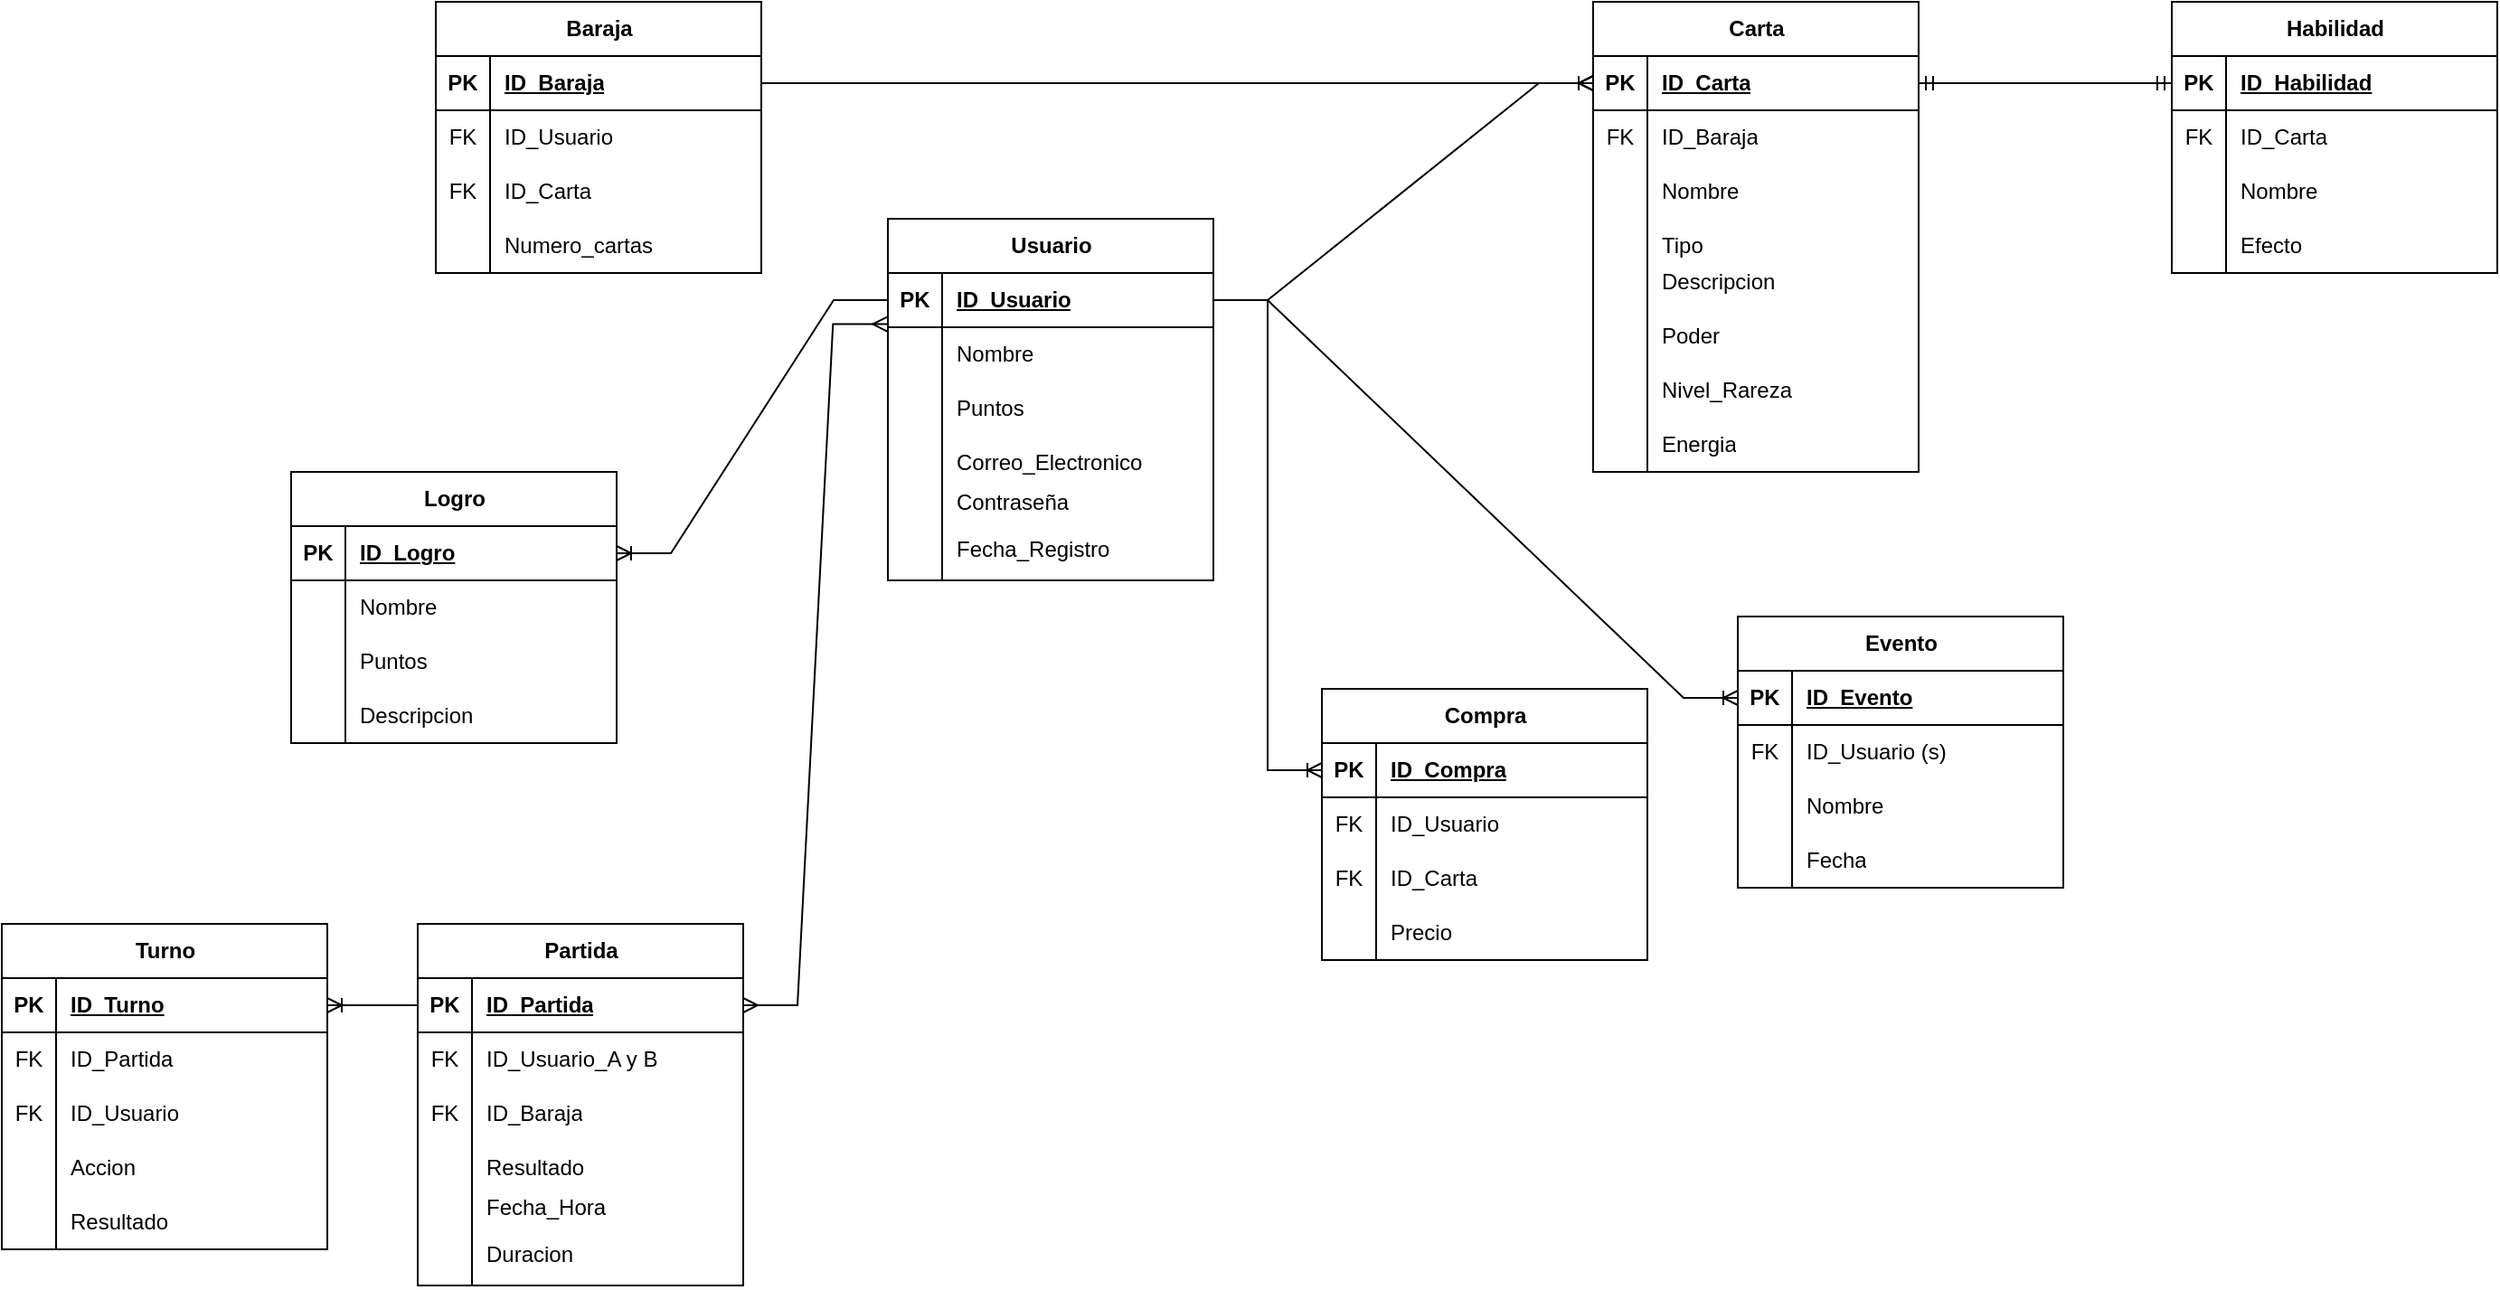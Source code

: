 <mxfile version="24.4.8" type="device">
  <diagram name="Page-1" id="LJWJQYlN0aCBkuaqFSN-">
    <mxGraphModel dx="4031" dy="1564" grid="1" gridSize="10" guides="1" tooltips="1" connect="1" arrows="1" fold="1" page="1" pageScale="1" pageWidth="827" pageHeight="1169" math="0" shadow="0">
      <root>
        <mxCell id="0" />
        <mxCell id="1" parent="0" />
        <mxCell id="_OtWwdxgmlYXVLLhhgHI-1" value="Baraja" style="shape=table;startSize=30;container=1;collapsible=1;childLayout=tableLayout;fixedRows=1;rowLines=0;fontStyle=1;align=center;resizeLast=1;html=1;" parent="1" vertex="1">
          <mxGeometry x="-200" y="280" width="180" height="150" as="geometry" />
        </mxCell>
        <mxCell id="_OtWwdxgmlYXVLLhhgHI-2" value="" style="shape=tableRow;horizontal=0;startSize=0;swimlaneHead=0;swimlaneBody=0;fillColor=none;collapsible=0;dropTarget=0;points=[[0,0.5],[1,0.5]];portConstraint=eastwest;top=0;left=0;right=0;bottom=1;" parent="_OtWwdxgmlYXVLLhhgHI-1" vertex="1">
          <mxGeometry y="30" width="180" height="30" as="geometry" />
        </mxCell>
        <mxCell id="_OtWwdxgmlYXVLLhhgHI-3" value="PK" style="shape=partialRectangle;connectable=0;fillColor=none;top=0;left=0;bottom=0;right=0;fontStyle=1;overflow=hidden;whiteSpace=wrap;html=1;" parent="_OtWwdxgmlYXVLLhhgHI-2" vertex="1">
          <mxGeometry width="30" height="30" as="geometry">
            <mxRectangle width="30" height="30" as="alternateBounds" />
          </mxGeometry>
        </mxCell>
        <mxCell id="_OtWwdxgmlYXVLLhhgHI-4" value="ID_Baraja" style="shape=partialRectangle;connectable=0;fillColor=none;top=0;left=0;bottom=0;right=0;align=left;spacingLeft=6;fontStyle=5;overflow=hidden;whiteSpace=wrap;html=1;" parent="_OtWwdxgmlYXVLLhhgHI-2" vertex="1">
          <mxGeometry x="30" width="150" height="30" as="geometry">
            <mxRectangle width="150" height="30" as="alternateBounds" />
          </mxGeometry>
        </mxCell>
        <mxCell id="_OtWwdxgmlYXVLLhhgHI-5" value="" style="shape=tableRow;horizontal=0;startSize=0;swimlaneHead=0;swimlaneBody=0;fillColor=none;collapsible=0;dropTarget=0;points=[[0,0.5],[1,0.5]];portConstraint=eastwest;top=0;left=0;right=0;bottom=0;" parent="_OtWwdxgmlYXVLLhhgHI-1" vertex="1">
          <mxGeometry y="60" width="180" height="30" as="geometry" />
        </mxCell>
        <mxCell id="_OtWwdxgmlYXVLLhhgHI-6" value="FK" style="shape=partialRectangle;connectable=0;fillColor=none;top=0;left=0;bottom=0;right=0;editable=1;overflow=hidden;whiteSpace=wrap;html=1;" parent="_OtWwdxgmlYXVLLhhgHI-5" vertex="1">
          <mxGeometry width="30" height="30" as="geometry">
            <mxRectangle width="30" height="30" as="alternateBounds" />
          </mxGeometry>
        </mxCell>
        <mxCell id="_OtWwdxgmlYXVLLhhgHI-7" value="ID_Usuario" style="shape=partialRectangle;connectable=0;fillColor=none;top=0;left=0;bottom=0;right=0;align=left;spacingLeft=6;overflow=hidden;whiteSpace=wrap;html=1;" parent="_OtWwdxgmlYXVLLhhgHI-5" vertex="1">
          <mxGeometry x="30" width="150" height="30" as="geometry">
            <mxRectangle width="150" height="30" as="alternateBounds" />
          </mxGeometry>
        </mxCell>
        <mxCell id="_OtWwdxgmlYXVLLhhgHI-8" value="" style="shape=tableRow;horizontal=0;startSize=0;swimlaneHead=0;swimlaneBody=0;fillColor=none;collapsible=0;dropTarget=0;points=[[0,0.5],[1,0.5]];portConstraint=eastwest;top=0;left=0;right=0;bottom=0;" parent="_OtWwdxgmlYXVLLhhgHI-1" vertex="1">
          <mxGeometry y="90" width="180" height="30" as="geometry" />
        </mxCell>
        <mxCell id="_OtWwdxgmlYXVLLhhgHI-9" value="FK" style="shape=partialRectangle;connectable=0;fillColor=none;top=0;left=0;bottom=0;right=0;editable=1;overflow=hidden;whiteSpace=wrap;html=1;" parent="_OtWwdxgmlYXVLLhhgHI-8" vertex="1">
          <mxGeometry width="30" height="30" as="geometry">
            <mxRectangle width="30" height="30" as="alternateBounds" />
          </mxGeometry>
        </mxCell>
        <mxCell id="_OtWwdxgmlYXVLLhhgHI-10" value="ID_Carta" style="shape=partialRectangle;connectable=0;fillColor=none;top=0;left=0;bottom=0;right=0;align=left;spacingLeft=6;overflow=hidden;whiteSpace=wrap;html=1;" parent="_OtWwdxgmlYXVLLhhgHI-8" vertex="1">
          <mxGeometry x="30" width="150" height="30" as="geometry">
            <mxRectangle width="150" height="30" as="alternateBounds" />
          </mxGeometry>
        </mxCell>
        <mxCell id="_OtWwdxgmlYXVLLhhgHI-11" value="" style="shape=tableRow;horizontal=0;startSize=0;swimlaneHead=0;swimlaneBody=0;fillColor=none;collapsible=0;dropTarget=0;points=[[0,0.5],[1,0.5]];portConstraint=eastwest;top=0;left=0;right=0;bottom=0;" parent="_OtWwdxgmlYXVLLhhgHI-1" vertex="1">
          <mxGeometry y="120" width="180" height="30" as="geometry" />
        </mxCell>
        <mxCell id="_OtWwdxgmlYXVLLhhgHI-12" value="" style="shape=partialRectangle;connectable=0;fillColor=none;top=0;left=0;bottom=0;right=0;editable=1;overflow=hidden;whiteSpace=wrap;html=1;" parent="_OtWwdxgmlYXVLLhhgHI-11" vertex="1">
          <mxGeometry width="30" height="30" as="geometry">
            <mxRectangle width="30" height="30" as="alternateBounds" />
          </mxGeometry>
        </mxCell>
        <mxCell id="_OtWwdxgmlYXVLLhhgHI-13" value="Numero_cartas" style="shape=partialRectangle;connectable=0;fillColor=none;top=0;left=0;bottom=0;right=0;align=left;spacingLeft=6;overflow=hidden;whiteSpace=wrap;html=1;" parent="_OtWwdxgmlYXVLLhhgHI-11" vertex="1">
          <mxGeometry x="30" width="150" height="30" as="geometry">
            <mxRectangle width="150" height="30" as="alternateBounds" />
          </mxGeometry>
        </mxCell>
        <mxCell id="_OtWwdxgmlYXVLLhhgHI-31" value="" style="group" parent="1" vertex="1" connectable="0">
          <mxGeometry x="-250" y="790" width="220" height="200" as="geometry" />
        </mxCell>
        <mxCell id="_OtWwdxgmlYXVLLhhgHI-30" value="" style="group" parent="_OtWwdxgmlYXVLLhhgHI-31" vertex="1" connectable="0">
          <mxGeometry width="220" height="200" as="geometry" />
        </mxCell>
        <mxCell id="_OtWwdxgmlYXVLLhhgHI-14" value="Partida" style="shape=table;startSize=30;container=1;collapsible=1;childLayout=tableLayout;fixedRows=1;rowLines=0;fontStyle=1;align=center;resizeLast=1;html=1;" parent="_OtWwdxgmlYXVLLhhgHI-30" vertex="1">
          <mxGeometry x="40" width="180" height="200" as="geometry" />
        </mxCell>
        <mxCell id="_OtWwdxgmlYXVLLhhgHI-15" value="" style="shape=tableRow;horizontal=0;startSize=0;swimlaneHead=0;swimlaneBody=0;fillColor=none;collapsible=0;dropTarget=0;points=[[0,0.5],[1,0.5]];portConstraint=eastwest;top=0;left=0;right=0;bottom=1;" parent="_OtWwdxgmlYXVLLhhgHI-14" vertex="1">
          <mxGeometry y="30" width="180" height="30" as="geometry" />
        </mxCell>
        <mxCell id="_OtWwdxgmlYXVLLhhgHI-16" value="PK" style="shape=partialRectangle;connectable=0;fillColor=none;top=0;left=0;bottom=0;right=0;fontStyle=1;overflow=hidden;whiteSpace=wrap;html=1;" parent="_OtWwdxgmlYXVLLhhgHI-15" vertex="1">
          <mxGeometry width="30" height="30" as="geometry">
            <mxRectangle width="30" height="30" as="alternateBounds" />
          </mxGeometry>
        </mxCell>
        <mxCell id="_OtWwdxgmlYXVLLhhgHI-17" value="ID_Partida" style="shape=partialRectangle;connectable=0;fillColor=none;top=0;left=0;bottom=0;right=0;align=left;spacingLeft=6;fontStyle=5;overflow=hidden;whiteSpace=wrap;html=1;" parent="_OtWwdxgmlYXVLLhhgHI-15" vertex="1">
          <mxGeometry x="30" width="150" height="30" as="geometry">
            <mxRectangle width="150" height="30" as="alternateBounds" />
          </mxGeometry>
        </mxCell>
        <mxCell id="_OtWwdxgmlYXVLLhhgHI-18" value="" style="shape=tableRow;horizontal=0;startSize=0;swimlaneHead=0;swimlaneBody=0;fillColor=none;collapsible=0;dropTarget=0;points=[[0,0.5],[1,0.5]];portConstraint=eastwest;top=0;left=0;right=0;bottom=0;" parent="_OtWwdxgmlYXVLLhhgHI-14" vertex="1">
          <mxGeometry y="60" width="180" height="30" as="geometry" />
        </mxCell>
        <mxCell id="_OtWwdxgmlYXVLLhhgHI-19" value="FK" style="shape=partialRectangle;connectable=0;fillColor=none;top=0;left=0;bottom=0;right=0;editable=1;overflow=hidden;whiteSpace=wrap;html=1;" parent="_OtWwdxgmlYXVLLhhgHI-18" vertex="1">
          <mxGeometry width="30" height="30" as="geometry">
            <mxRectangle width="30" height="30" as="alternateBounds" />
          </mxGeometry>
        </mxCell>
        <mxCell id="_OtWwdxgmlYXVLLhhgHI-20" value="ID_Usuario_A y B" style="shape=partialRectangle;connectable=0;fillColor=none;top=0;left=0;bottom=0;right=0;align=left;spacingLeft=6;overflow=hidden;whiteSpace=wrap;html=1;" parent="_OtWwdxgmlYXVLLhhgHI-18" vertex="1">
          <mxGeometry x="30" width="150" height="30" as="geometry">
            <mxRectangle width="150" height="30" as="alternateBounds" />
          </mxGeometry>
        </mxCell>
        <mxCell id="_OtWwdxgmlYXVLLhhgHI-21" value="" style="shape=tableRow;horizontal=0;startSize=0;swimlaneHead=0;swimlaneBody=0;fillColor=none;collapsible=0;dropTarget=0;points=[[0,0.5],[1,0.5]];portConstraint=eastwest;top=0;left=0;right=0;bottom=0;" parent="_OtWwdxgmlYXVLLhhgHI-14" vertex="1">
          <mxGeometry y="90" width="180" height="30" as="geometry" />
        </mxCell>
        <mxCell id="_OtWwdxgmlYXVLLhhgHI-22" value="FK" style="shape=partialRectangle;connectable=0;fillColor=none;top=0;left=0;bottom=0;right=0;editable=1;overflow=hidden;whiteSpace=wrap;html=1;" parent="_OtWwdxgmlYXVLLhhgHI-21" vertex="1">
          <mxGeometry width="30" height="30" as="geometry">
            <mxRectangle width="30" height="30" as="alternateBounds" />
          </mxGeometry>
        </mxCell>
        <mxCell id="_OtWwdxgmlYXVLLhhgHI-23" value="ID_Baraja" style="shape=partialRectangle;connectable=0;fillColor=none;top=0;left=0;bottom=0;right=0;align=left;spacingLeft=6;overflow=hidden;whiteSpace=wrap;html=1;" parent="_OtWwdxgmlYXVLLhhgHI-21" vertex="1">
          <mxGeometry x="30" width="150" height="30" as="geometry">
            <mxRectangle width="150" height="30" as="alternateBounds" />
          </mxGeometry>
        </mxCell>
        <mxCell id="_OtWwdxgmlYXVLLhhgHI-24" value="" style="shape=tableRow;horizontal=0;startSize=0;swimlaneHead=0;swimlaneBody=0;fillColor=none;collapsible=0;dropTarget=0;points=[[0,0.5],[1,0.5]];portConstraint=eastwest;top=0;left=0;right=0;bottom=0;" parent="_OtWwdxgmlYXVLLhhgHI-14" vertex="1">
          <mxGeometry y="120" width="180" height="30" as="geometry" />
        </mxCell>
        <mxCell id="_OtWwdxgmlYXVLLhhgHI-25" value="" style="shape=partialRectangle;connectable=0;fillColor=none;top=0;left=0;bottom=0;right=0;editable=1;overflow=hidden;whiteSpace=wrap;html=1;" parent="_OtWwdxgmlYXVLLhhgHI-24" vertex="1">
          <mxGeometry width="30" height="30" as="geometry">
            <mxRectangle width="30" height="30" as="alternateBounds" />
          </mxGeometry>
        </mxCell>
        <mxCell id="_OtWwdxgmlYXVLLhhgHI-26" value="Resultado" style="shape=partialRectangle;connectable=0;fillColor=none;top=0;left=0;bottom=0;right=0;align=left;spacingLeft=6;overflow=hidden;whiteSpace=wrap;html=1;" parent="_OtWwdxgmlYXVLLhhgHI-24" vertex="1">
          <mxGeometry x="30" width="150" height="30" as="geometry">
            <mxRectangle width="150" height="30" as="alternateBounds" />
          </mxGeometry>
        </mxCell>
        <mxCell id="_OtWwdxgmlYXVLLhhgHI-28" value="" style="endArrow=none;html=1;rounded=0;" parent="_OtWwdxgmlYXVLLhhgHI-30" edge="1">
          <mxGeometry width="50" height="50" relative="1" as="geometry">
            <mxPoint x="70.0" y="200" as="sourcePoint" />
            <mxPoint x="70.0" y="144.444" as="targetPoint" />
          </mxGeometry>
        </mxCell>
        <mxCell id="_OtWwdxgmlYXVLLhhgHI-33" value="Fecha_Hora" style="shape=partialRectangle;connectable=0;fillColor=none;top=0;left=0;bottom=0;right=0;align=left;spacingLeft=6;overflow=hidden;whiteSpace=wrap;html=1;" parent="_OtWwdxgmlYXVLLhhgHI-30" vertex="1">
          <mxGeometry x="70" y="139.997" width="150" height="33.333" as="geometry">
            <mxRectangle width="150" height="30" as="alternateBounds" />
          </mxGeometry>
        </mxCell>
        <mxCell id="_OtWwdxgmlYXVLLhhgHI-27" value="Duracion" style="shape=partialRectangle;connectable=0;fillColor=none;top=0;left=0;bottom=0;right=0;align=left;spacingLeft=6;overflow=hidden;whiteSpace=wrap;html=1;" parent="_OtWwdxgmlYXVLLhhgHI-30" vertex="1">
          <mxGeometry x="70" y="166.667" width="150" height="33.333" as="geometry">
            <mxRectangle width="150" height="30" as="alternateBounds" />
          </mxGeometry>
        </mxCell>
        <mxCell id="_OtWwdxgmlYXVLLhhgHI-34" value="" style="group" parent="1" vertex="1" connectable="0">
          <mxGeometry x="50" y="400" width="180" height="200" as="geometry" />
        </mxCell>
        <mxCell id="_OtWwdxgmlYXVLLhhgHI-35" value="Fecha_Registro" style="shape=partialRectangle;connectable=0;fillColor=none;top=0;left=0;bottom=0;right=0;align=left;spacingLeft=6;overflow=hidden;whiteSpace=wrap;html=1;" parent="_OtWwdxgmlYXVLLhhgHI-34" vertex="1">
          <mxGeometry x="30" y="166.667" width="150" height="33.333" as="geometry">
            <mxRectangle width="150" height="30" as="alternateBounds" />
          </mxGeometry>
        </mxCell>
        <mxCell id="_OtWwdxgmlYXVLLhhgHI-36" value="" style="group" parent="_OtWwdxgmlYXVLLhhgHI-34" vertex="1" connectable="0">
          <mxGeometry width="180" height="200" as="geometry" />
        </mxCell>
        <mxCell id="_OtWwdxgmlYXVLLhhgHI-37" value="Usuario" style="shape=table;startSize=30;container=1;collapsible=1;childLayout=tableLayout;fixedRows=1;rowLines=0;fontStyle=1;align=center;resizeLast=1;html=1;" parent="_OtWwdxgmlYXVLLhhgHI-36" vertex="1">
          <mxGeometry width="180" height="200" as="geometry" />
        </mxCell>
        <mxCell id="_OtWwdxgmlYXVLLhhgHI-38" value="" style="shape=tableRow;horizontal=0;startSize=0;swimlaneHead=0;swimlaneBody=0;fillColor=none;collapsible=0;dropTarget=0;points=[[0,0.5],[1,0.5]];portConstraint=eastwest;top=0;left=0;right=0;bottom=1;" parent="_OtWwdxgmlYXVLLhhgHI-37" vertex="1">
          <mxGeometry y="30" width="180" height="30" as="geometry" />
        </mxCell>
        <mxCell id="_OtWwdxgmlYXVLLhhgHI-39" value="PK" style="shape=partialRectangle;connectable=0;fillColor=none;top=0;left=0;bottom=0;right=0;fontStyle=1;overflow=hidden;whiteSpace=wrap;html=1;" parent="_OtWwdxgmlYXVLLhhgHI-38" vertex="1">
          <mxGeometry width="30" height="30" as="geometry">
            <mxRectangle width="30" height="30" as="alternateBounds" />
          </mxGeometry>
        </mxCell>
        <mxCell id="_OtWwdxgmlYXVLLhhgHI-40" value="ID_Usuario" style="shape=partialRectangle;connectable=0;fillColor=none;top=0;left=0;bottom=0;right=0;align=left;spacingLeft=6;fontStyle=5;overflow=hidden;whiteSpace=wrap;html=1;" parent="_OtWwdxgmlYXVLLhhgHI-38" vertex="1">
          <mxGeometry x="30" width="150" height="30" as="geometry">
            <mxRectangle width="150" height="30" as="alternateBounds" />
          </mxGeometry>
        </mxCell>
        <mxCell id="_OtWwdxgmlYXVLLhhgHI-41" value="" style="shape=tableRow;horizontal=0;startSize=0;swimlaneHead=0;swimlaneBody=0;fillColor=none;collapsible=0;dropTarget=0;points=[[0,0.5],[1,0.5]];portConstraint=eastwest;top=0;left=0;right=0;bottom=0;" parent="_OtWwdxgmlYXVLLhhgHI-37" vertex="1">
          <mxGeometry y="60" width="180" height="30" as="geometry" />
        </mxCell>
        <mxCell id="_OtWwdxgmlYXVLLhhgHI-42" value="" style="shape=partialRectangle;connectable=0;fillColor=none;top=0;left=0;bottom=0;right=0;editable=1;overflow=hidden;whiteSpace=wrap;html=1;" parent="_OtWwdxgmlYXVLLhhgHI-41" vertex="1">
          <mxGeometry width="30" height="30" as="geometry">
            <mxRectangle width="30" height="30" as="alternateBounds" />
          </mxGeometry>
        </mxCell>
        <mxCell id="_OtWwdxgmlYXVLLhhgHI-43" value="Nombre" style="shape=partialRectangle;connectable=0;fillColor=none;top=0;left=0;bottom=0;right=0;align=left;spacingLeft=6;overflow=hidden;whiteSpace=wrap;html=1;" parent="_OtWwdxgmlYXVLLhhgHI-41" vertex="1">
          <mxGeometry x="30" width="150" height="30" as="geometry">
            <mxRectangle width="150" height="30" as="alternateBounds" />
          </mxGeometry>
        </mxCell>
        <mxCell id="_OtWwdxgmlYXVLLhhgHI-44" value="" style="shape=tableRow;horizontal=0;startSize=0;swimlaneHead=0;swimlaneBody=0;fillColor=none;collapsible=0;dropTarget=0;points=[[0,0.5],[1,0.5]];portConstraint=eastwest;top=0;left=0;right=0;bottom=0;" parent="_OtWwdxgmlYXVLLhhgHI-37" vertex="1">
          <mxGeometry y="90" width="180" height="30" as="geometry" />
        </mxCell>
        <mxCell id="_OtWwdxgmlYXVLLhhgHI-45" value="" style="shape=partialRectangle;connectable=0;fillColor=none;top=0;left=0;bottom=0;right=0;editable=1;overflow=hidden;whiteSpace=wrap;html=1;" parent="_OtWwdxgmlYXVLLhhgHI-44" vertex="1">
          <mxGeometry width="30" height="30" as="geometry">
            <mxRectangle width="30" height="30" as="alternateBounds" />
          </mxGeometry>
        </mxCell>
        <mxCell id="_OtWwdxgmlYXVLLhhgHI-46" value="Puntos" style="shape=partialRectangle;connectable=0;fillColor=none;top=0;left=0;bottom=0;right=0;align=left;spacingLeft=6;overflow=hidden;whiteSpace=wrap;html=1;" parent="_OtWwdxgmlYXVLLhhgHI-44" vertex="1">
          <mxGeometry x="30" width="150" height="30" as="geometry">
            <mxRectangle width="150" height="30" as="alternateBounds" />
          </mxGeometry>
        </mxCell>
        <mxCell id="_OtWwdxgmlYXVLLhhgHI-47" value="" style="shape=tableRow;horizontal=0;startSize=0;swimlaneHead=0;swimlaneBody=0;fillColor=none;collapsible=0;dropTarget=0;points=[[0,0.5],[1,0.5]];portConstraint=eastwest;top=0;left=0;right=0;bottom=0;" parent="_OtWwdxgmlYXVLLhhgHI-37" vertex="1">
          <mxGeometry y="120" width="180" height="30" as="geometry" />
        </mxCell>
        <mxCell id="_OtWwdxgmlYXVLLhhgHI-48" value="" style="shape=partialRectangle;connectable=0;fillColor=none;top=0;left=0;bottom=0;right=0;editable=1;overflow=hidden;whiteSpace=wrap;html=1;" parent="_OtWwdxgmlYXVLLhhgHI-47" vertex="1">
          <mxGeometry width="30" height="30" as="geometry">
            <mxRectangle width="30" height="30" as="alternateBounds" />
          </mxGeometry>
        </mxCell>
        <mxCell id="_OtWwdxgmlYXVLLhhgHI-49" value="Correo_Electronico" style="shape=partialRectangle;connectable=0;fillColor=none;top=0;left=0;bottom=0;right=0;align=left;spacingLeft=6;overflow=hidden;whiteSpace=wrap;html=1;" parent="_OtWwdxgmlYXVLLhhgHI-47" vertex="1">
          <mxGeometry x="30" width="150" height="30" as="geometry">
            <mxRectangle width="150" height="30" as="alternateBounds" />
          </mxGeometry>
        </mxCell>
        <mxCell id="_OtWwdxgmlYXVLLhhgHI-50" value="" style="endArrow=none;html=1;rounded=0;" parent="_OtWwdxgmlYXVLLhhgHI-36" edge="1">
          <mxGeometry width="50" height="50" relative="1" as="geometry">
            <mxPoint x="30" y="200" as="sourcePoint" />
            <mxPoint x="30" y="144.444" as="targetPoint" />
          </mxGeometry>
        </mxCell>
        <mxCell id="_OtWwdxgmlYXVLLhhgHI-51" value="Contraseña" style="shape=partialRectangle;connectable=0;fillColor=none;top=0;left=0;bottom=0;right=0;align=left;spacingLeft=6;overflow=hidden;whiteSpace=wrap;html=1;" parent="_OtWwdxgmlYXVLLhhgHI-36" vertex="1">
          <mxGeometry x="30" y="139.997" width="150" height="33.333" as="geometry">
            <mxRectangle width="150" height="30" as="alternateBounds" />
          </mxGeometry>
        </mxCell>
        <mxCell id="_OtWwdxgmlYXVLLhhgHI-70" value="" style="group" parent="1" vertex="1" connectable="0">
          <mxGeometry x="440" y="280" width="180" height="260" as="geometry" />
        </mxCell>
        <mxCell id="_OtWwdxgmlYXVLLhhgHI-52" value="Carta" style="shape=table;startSize=30;container=1;collapsible=1;childLayout=tableLayout;fixedRows=1;rowLines=0;fontStyle=1;align=center;resizeLast=1;html=1;" parent="_OtWwdxgmlYXVLLhhgHI-70" vertex="1">
          <mxGeometry width="180" height="260" as="geometry" />
        </mxCell>
        <mxCell id="_OtWwdxgmlYXVLLhhgHI-53" value="" style="shape=tableRow;horizontal=0;startSize=0;swimlaneHead=0;swimlaneBody=0;fillColor=none;collapsible=0;dropTarget=0;points=[[0,0.5],[1,0.5]];portConstraint=eastwest;top=0;left=0;right=0;bottom=1;" parent="_OtWwdxgmlYXVLLhhgHI-52" vertex="1">
          <mxGeometry y="30" width="180" height="30" as="geometry" />
        </mxCell>
        <mxCell id="_OtWwdxgmlYXVLLhhgHI-54" value="PK" style="shape=partialRectangle;connectable=0;fillColor=none;top=0;left=0;bottom=0;right=0;fontStyle=1;overflow=hidden;whiteSpace=wrap;html=1;" parent="_OtWwdxgmlYXVLLhhgHI-53" vertex="1">
          <mxGeometry width="30" height="30" as="geometry">
            <mxRectangle width="30" height="30" as="alternateBounds" />
          </mxGeometry>
        </mxCell>
        <mxCell id="_OtWwdxgmlYXVLLhhgHI-55" value="ID_Carta" style="shape=partialRectangle;connectable=0;fillColor=none;top=0;left=0;bottom=0;right=0;align=left;spacingLeft=6;fontStyle=5;overflow=hidden;whiteSpace=wrap;html=1;" parent="_OtWwdxgmlYXVLLhhgHI-53" vertex="1">
          <mxGeometry x="30" width="150" height="30" as="geometry">
            <mxRectangle width="150" height="30" as="alternateBounds" />
          </mxGeometry>
        </mxCell>
        <mxCell id="_OtWwdxgmlYXVLLhhgHI-56" value="" style="shape=tableRow;horizontal=0;startSize=0;swimlaneHead=0;swimlaneBody=0;fillColor=none;collapsible=0;dropTarget=0;points=[[0,0.5],[1,0.5]];portConstraint=eastwest;top=0;left=0;right=0;bottom=0;" parent="_OtWwdxgmlYXVLLhhgHI-52" vertex="1">
          <mxGeometry y="60" width="180" height="30" as="geometry" />
        </mxCell>
        <mxCell id="_OtWwdxgmlYXVLLhhgHI-57" value="FK" style="shape=partialRectangle;connectable=0;fillColor=none;top=0;left=0;bottom=0;right=0;editable=1;overflow=hidden;whiteSpace=wrap;html=1;" parent="_OtWwdxgmlYXVLLhhgHI-56" vertex="1">
          <mxGeometry width="30" height="30" as="geometry">
            <mxRectangle width="30" height="30" as="alternateBounds" />
          </mxGeometry>
        </mxCell>
        <mxCell id="_OtWwdxgmlYXVLLhhgHI-58" value="ID_Baraja" style="shape=partialRectangle;connectable=0;fillColor=none;top=0;left=0;bottom=0;right=0;align=left;spacingLeft=6;overflow=hidden;whiteSpace=wrap;html=1;" parent="_OtWwdxgmlYXVLLhhgHI-56" vertex="1">
          <mxGeometry x="30" width="150" height="30" as="geometry">
            <mxRectangle width="150" height="30" as="alternateBounds" />
          </mxGeometry>
        </mxCell>
        <mxCell id="_OtWwdxgmlYXVLLhhgHI-59" value="" style="shape=tableRow;horizontal=0;startSize=0;swimlaneHead=0;swimlaneBody=0;fillColor=none;collapsible=0;dropTarget=0;points=[[0,0.5],[1,0.5]];portConstraint=eastwest;top=0;left=0;right=0;bottom=0;" parent="_OtWwdxgmlYXVLLhhgHI-52" vertex="1">
          <mxGeometry y="90" width="180" height="30" as="geometry" />
        </mxCell>
        <mxCell id="_OtWwdxgmlYXVLLhhgHI-60" value="" style="shape=partialRectangle;connectable=0;fillColor=none;top=0;left=0;bottom=0;right=0;editable=1;overflow=hidden;whiteSpace=wrap;html=1;" parent="_OtWwdxgmlYXVLLhhgHI-59" vertex="1">
          <mxGeometry width="30" height="30" as="geometry">
            <mxRectangle width="30" height="30" as="alternateBounds" />
          </mxGeometry>
        </mxCell>
        <mxCell id="_OtWwdxgmlYXVLLhhgHI-61" value="Nombre" style="shape=partialRectangle;connectable=0;fillColor=none;top=0;left=0;bottom=0;right=0;align=left;spacingLeft=6;overflow=hidden;whiteSpace=wrap;html=1;" parent="_OtWwdxgmlYXVLLhhgHI-59" vertex="1">
          <mxGeometry x="30" width="150" height="30" as="geometry">
            <mxRectangle width="150" height="30" as="alternateBounds" />
          </mxGeometry>
        </mxCell>
        <mxCell id="_OtWwdxgmlYXVLLhhgHI-62" value="" style="shape=tableRow;horizontal=0;startSize=0;swimlaneHead=0;swimlaneBody=0;fillColor=none;collapsible=0;dropTarget=0;points=[[0,0.5],[1,0.5]];portConstraint=eastwest;top=0;left=0;right=0;bottom=0;" parent="_OtWwdxgmlYXVLLhhgHI-52" vertex="1">
          <mxGeometry y="120" width="180" height="30" as="geometry" />
        </mxCell>
        <mxCell id="_OtWwdxgmlYXVLLhhgHI-63" value="" style="shape=partialRectangle;connectable=0;fillColor=none;top=0;left=0;bottom=0;right=0;editable=1;overflow=hidden;whiteSpace=wrap;html=1;" parent="_OtWwdxgmlYXVLLhhgHI-62" vertex="1">
          <mxGeometry width="30" height="30" as="geometry">
            <mxRectangle width="30" height="30" as="alternateBounds" />
          </mxGeometry>
        </mxCell>
        <mxCell id="_OtWwdxgmlYXVLLhhgHI-64" value="Tipo" style="shape=partialRectangle;connectable=0;fillColor=none;top=0;left=0;bottom=0;right=0;align=left;spacingLeft=6;overflow=hidden;whiteSpace=wrap;html=1;" parent="_OtWwdxgmlYXVLLhhgHI-62" vertex="1">
          <mxGeometry x="30" width="150" height="30" as="geometry">
            <mxRectangle width="150" height="30" as="alternateBounds" />
          </mxGeometry>
        </mxCell>
        <mxCell id="_OtWwdxgmlYXVLLhhgHI-69" value="" style="endArrow=none;html=1;rounded=0;" parent="_OtWwdxgmlYXVLLhhgHI-70" edge="1">
          <mxGeometry width="50" height="50" relative="1" as="geometry">
            <mxPoint x="30" y="260" as="sourcePoint" />
            <mxPoint x="30" y="150" as="targetPoint" />
          </mxGeometry>
        </mxCell>
        <mxCell id="_OtWwdxgmlYXVLLhhgHI-68" value="Descripcion" style="shape=partialRectangle;connectable=0;fillColor=none;top=0;left=0;bottom=0;right=0;align=left;spacingLeft=6;overflow=hidden;whiteSpace=wrap;html=1;" parent="_OtWwdxgmlYXVLLhhgHI-70" vertex="1">
          <mxGeometry x="30" y="140" width="150" height="30" as="geometry">
            <mxRectangle width="150" height="30" as="alternateBounds" />
          </mxGeometry>
        </mxCell>
        <mxCell id="_OtWwdxgmlYXVLLhhgHI-66" value="Nivel_Rareza" style="shape=partialRectangle;connectable=0;fillColor=none;top=0;left=0;bottom=0;right=0;align=left;spacingLeft=6;overflow=hidden;whiteSpace=wrap;html=1;" parent="_OtWwdxgmlYXVLLhhgHI-70" vertex="1">
          <mxGeometry x="30" y="200" width="150" height="30" as="geometry">
            <mxRectangle width="150" height="30" as="alternateBounds" />
          </mxGeometry>
        </mxCell>
        <mxCell id="_OtWwdxgmlYXVLLhhgHI-67" value="Energia" style="shape=partialRectangle;connectable=0;fillColor=none;top=0;left=0;bottom=0;right=0;align=left;spacingLeft=6;overflow=hidden;whiteSpace=wrap;html=1;" parent="_OtWwdxgmlYXVLLhhgHI-70" vertex="1">
          <mxGeometry x="30" y="230" width="150" height="30" as="geometry">
            <mxRectangle width="150" height="30" as="alternateBounds" />
          </mxGeometry>
        </mxCell>
        <mxCell id="_OtWwdxgmlYXVLLhhgHI-65" value="Poder" style="shape=partialRectangle;connectable=0;fillColor=none;top=0;left=0;bottom=0;right=0;align=left;spacingLeft=6;overflow=hidden;whiteSpace=wrap;html=1;" parent="_OtWwdxgmlYXVLLhhgHI-70" vertex="1">
          <mxGeometry x="30" y="170" width="150" height="30" as="geometry">
            <mxRectangle width="150" height="30" as="alternateBounds" />
          </mxGeometry>
        </mxCell>
        <mxCell id="_OtWwdxgmlYXVLLhhgHI-87" value="Compra" style="shape=table;startSize=30;container=1;collapsible=1;childLayout=tableLayout;fixedRows=1;rowLines=0;fontStyle=1;align=center;resizeLast=1;html=1;" parent="1" vertex="1">
          <mxGeometry x="290" y="660" width="180" height="150" as="geometry" />
        </mxCell>
        <mxCell id="_OtWwdxgmlYXVLLhhgHI-88" value="" style="shape=tableRow;horizontal=0;startSize=0;swimlaneHead=0;swimlaneBody=0;fillColor=none;collapsible=0;dropTarget=0;points=[[0,0.5],[1,0.5]];portConstraint=eastwest;top=0;left=0;right=0;bottom=1;" parent="_OtWwdxgmlYXVLLhhgHI-87" vertex="1">
          <mxGeometry y="30" width="180" height="30" as="geometry" />
        </mxCell>
        <mxCell id="_OtWwdxgmlYXVLLhhgHI-89" value="PK" style="shape=partialRectangle;connectable=0;fillColor=none;top=0;left=0;bottom=0;right=0;fontStyle=1;overflow=hidden;whiteSpace=wrap;html=1;" parent="_OtWwdxgmlYXVLLhhgHI-88" vertex="1">
          <mxGeometry width="30" height="30" as="geometry">
            <mxRectangle width="30" height="30" as="alternateBounds" />
          </mxGeometry>
        </mxCell>
        <mxCell id="_OtWwdxgmlYXVLLhhgHI-90" value="ID_Compra" style="shape=partialRectangle;connectable=0;fillColor=none;top=0;left=0;bottom=0;right=0;align=left;spacingLeft=6;fontStyle=5;overflow=hidden;whiteSpace=wrap;html=1;" parent="_OtWwdxgmlYXVLLhhgHI-88" vertex="1">
          <mxGeometry x="30" width="150" height="30" as="geometry">
            <mxRectangle width="150" height="30" as="alternateBounds" />
          </mxGeometry>
        </mxCell>
        <mxCell id="_OtWwdxgmlYXVLLhhgHI-91" value="" style="shape=tableRow;horizontal=0;startSize=0;swimlaneHead=0;swimlaneBody=0;fillColor=none;collapsible=0;dropTarget=0;points=[[0,0.5],[1,0.5]];portConstraint=eastwest;top=0;left=0;right=0;bottom=0;" parent="_OtWwdxgmlYXVLLhhgHI-87" vertex="1">
          <mxGeometry y="60" width="180" height="30" as="geometry" />
        </mxCell>
        <mxCell id="_OtWwdxgmlYXVLLhhgHI-92" value="FK" style="shape=partialRectangle;connectable=0;fillColor=none;top=0;left=0;bottom=0;right=0;editable=1;overflow=hidden;whiteSpace=wrap;html=1;" parent="_OtWwdxgmlYXVLLhhgHI-91" vertex="1">
          <mxGeometry width="30" height="30" as="geometry">
            <mxRectangle width="30" height="30" as="alternateBounds" />
          </mxGeometry>
        </mxCell>
        <mxCell id="_OtWwdxgmlYXVLLhhgHI-93" value="ID_Usuario" style="shape=partialRectangle;connectable=0;fillColor=none;top=0;left=0;bottom=0;right=0;align=left;spacingLeft=6;overflow=hidden;whiteSpace=wrap;html=1;" parent="_OtWwdxgmlYXVLLhhgHI-91" vertex="1">
          <mxGeometry x="30" width="150" height="30" as="geometry">
            <mxRectangle width="150" height="30" as="alternateBounds" />
          </mxGeometry>
        </mxCell>
        <mxCell id="_OtWwdxgmlYXVLLhhgHI-94" value="" style="shape=tableRow;horizontal=0;startSize=0;swimlaneHead=0;swimlaneBody=0;fillColor=none;collapsible=0;dropTarget=0;points=[[0,0.5],[1,0.5]];portConstraint=eastwest;top=0;left=0;right=0;bottom=0;" parent="_OtWwdxgmlYXVLLhhgHI-87" vertex="1">
          <mxGeometry y="90" width="180" height="30" as="geometry" />
        </mxCell>
        <mxCell id="_OtWwdxgmlYXVLLhhgHI-95" value="FK" style="shape=partialRectangle;connectable=0;fillColor=none;top=0;left=0;bottom=0;right=0;editable=1;overflow=hidden;whiteSpace=wrap;html=1;" parent="_OtWwdxgmlYXVLLhhgHI-94" vertex="1">
          <mxGeometry width="30" height="30" as="geometry">
            <mxRectangle width="30" height="30" as="alternateBounds" />
          </mxGeometry>
        </mxCell>
        <mxCell id="_OtWwdxgmlYXVLLhhgHI-96" value="ID_Carta" style="shape=partialRectangle;connectable=0;fillColor=none;top=0;left=0;bottom=0;right=0;align=left;spacingLeft=6;overflow=hidden;whiteSpace=wrap;html=1;" parent="_OtWwdxgmlYXVLLhhgHI-94" vertex="1">
          <mxGeometry x="30" width="150" height="30" as="geometry">
            <mxRectangle width="150" height="30" as="alternateBounds" />
          </mxGeometry>
        </mxCell>
        <mxCell id="_OtWwdxgmlYXVLLhhgHI-97" value="" style="shape=tableRow;horizontal=0;startSize=0;swimlaneHead=0;swimlaneBody=0;fillColor=none;collapsible=0;dropTarget=0;points=[[0,0.5],[1,0.5]];portConstraint=eastwest;top=0;left=0;right=0;bottom=0;" parent="_OtWwdxgmlYXVLLhhgHI-87" vertex="1">
          <mxGeometry y="120" width="180" height="30" as="geometry" />
        </mxCell>
        <mxCell id="_OtWwdxgmlYXVLLhhgHI-98" value="" style="shape=partialRectangle;connectable=0;fillColor=none;top=0;left=0;bottom=0;right=0;editable=1;overflow=hidden;whiteSpace=wrap;html=1;" parent="_OtWwdxgmlYXVLLhhgHI-97" vertex="1">
          <mxGeometry width="30" height="30" as="geometry">
            <mxRectangle width="30" height="30" as="alternateBounds" />
          </mxGeometry>
        </mxCell>
        <mxCell id="_OtWwdxgmlYXVLLhhgHI-99" value="Precio" style="shape=partialRectangle;connectable=0;fillColor=none;top=0;left=0;bottom=0;right=0;align=left;spacingLeft=6;overflow=hidden;whiteSpace=wrap;html=1;" parent="_OtWwdxgmlYXVLLhhgHI-97" vertex="1">
          <mxGeometry x="30" width="150" height="30" as="geometry">
            <mxRectangle width="150" height="30" as="alternateBounds" />
          </mxGeometry>
        </mxCell>
        <mxCell id="_OtWwdxgmlYXVLLhhgHI-117" value="Logro" style="shape=table;startSize=30;container=1;collapsible=1;childLayout=tableLayout;fixedRows=1;rowLines=0;fontStyle=1;align=center;resizeLast=1;html=1;" parent="1" vertex="1">
          <mxGeometry x="-280" y="540" width="180" height="150" as="geometry" />
        </mxCell>
        <mxCell id="_OtWwdxgmlYXVLLhhgHI-118" value="" style="shape=tableRow;horizontal=0;startSize=0;swimlaneHead=0;swimlaneBody=0;fillColor=none;collapsible=0;dropTarget=0;points=[[0,0.5],[1,0.5]];portConstraint=eastwest;top=0;left=0;right=0;bottom=1;" parent="_OtWwdxgmlYXVLLhhgHI-117" vertex="1">
          <mxGeometry y="30" width="180" height="30" as="geometry" />
        </mxCell>
        <mxCell id="_OtWwdxgmlYXVLLhhgHI-119" value="PK" style="shape=partialRectangle;connectable=0;fillColor=none;top=0;left=0;bottom=0;right=0;fontStyle=1;overflow=hidden;whiteSpace=wrap;html=1;" parent="_OtWwdxgmlYXVLLhhgHI-118" vertex="1">
          <mxGeometry width="30" height="30" as="geometry">
            <mxRectangle width="30" height="30" as="alternateBounds" />
          </mxGeometry>
        </mxCell>
        <mxCell id="_OtWwdxgmlYXVLLhhgHI-120" value="ID_Logro" style="shape=partialRectangle;connectable=0;fillColor=none;top=0;left=0;bottom=0;right=0;align=left;spacingLeft=6;fontStyle=5;overflow=hidden;whiteSpace=wrap;html=1;" parent="_OtWwdxgmlYXVLLhhgHI-118" vertex="1">
          <mxGeometry x="30" width="150" height="30" as="geometry">
            <mxRectangle width="150" height="30" as="alternateBounds" />
          </mxGeometry>
        </mxCell>
        <mxCell id="_OtWwdxgmlYXVLLhhgHI-121" value="" style="shape=tableRow;horizontal=0;startSize=0;swimlaneHead=0;swimlaneBody=0;fillColor=none;collapsible=0;dropTarget=0;points=[[0,0.5],[1,0.5]];portConstraint=eastwest;top=0;left=0;right=0;bottom=0;" parent="_OtWwdxgmlYXVLLhhgHI-117" vertex="1">
          <mxGeometry y="60" width="180" height="30" as="geometry" />
        </mxCell>
        <mxCell id="_OtWwdxgmlYXVLLhhgHI-122" value="" style="shape=partialRectangle;connectable=0;fillColor=none;top=0;left=0;bottom=0;right=0;editable=1;overflow=hidden;whiteSpace=wrap;html=1;" parent="_OtWwdxgmlYXVLLhhgHI-121" vertex="1">
          <mxGeometry width="30" height="30" as="geometry">
            <mxRectangle width="30" height="30" as="alternateBounds" />
          </mxGeometry>
        </mxCell>
        <mxCell id="_OtWwdxgmlYXVLLhhgHI-123" value="Nombre" style="shape=partialRectangle;connectable=0;fillColor=none;top=0;left=0;bottom=0;right=0;align=left;spacingLeft=6;overflow=hidden;whiteSpace=wrap;html=1;" parent="_OtWwdxgmlYXVLLhhgHI-121" vertex="1">
          <mxGeometry x="30" width="150" height="30" as="geometry">
            <mxRectangle width="150" height="30" as="alternateBounds" />
          </mxGeometry>
        </mxCell>
        <mxCell id="_OtWwdxgmlYXVLLhhgHI-124" value="" style="shape=tableRow;horizontal=0;startSize=0;swimlaneHead=0;swimlaneBody=0;fillColor=none;collapsible=0;dropTarget=0;points=[[0,0.5],[1,0.5]];portConstraint=eastwest;top=0;left=0;right=0;bottom=0;" parent="_OtWwdxgmlYXVLLhhgHI-117" vertex="1">
          <mxGeometry y="90" width="180" height="30" as="geometry" />
        </mxCell>
        <mxCell id="_OtWwdxgmlYXVLLhhgHI-125" value="" style="shape=partialRectangle;connectable=0;fillColor=none;top=0;left=0;bottom=0;right=0;editable=1;overflow=hidden;whiteSpace=wrap;html=1;" parent="_OtWwdxgmlYXVLLhhgHI-124" vertex="1">
          <mxGeometry width="30" height="30" as="geometry">
            <mxRectangle width="30" height="30" as="alternateBounds" />
          </mxGeometry>
        </mxCell>
        <mxCell id="_OtWwdxgmlYXVLLhhgHI-126" value="Puntos" style="shape=partialRectangle;connectable=0;fillColor=none;top=0;left=0;bottom=0;right=0;align=left;spacingLeft=6;overflow=hidden;whiteSpace=wrap;html=1;" parent="_OtWwdxgmlYXVLLhhgHI-124" vertex="1">
          <mxGeometry x="30" width="150" height="30" as="geometry">
            <mxRectangle width="150" height="30" as="alternateBounds" />
          </mxGeometry>
        </mxCell>
        <mxCell id="_OtWwdxgmlYXVLLhhgHI-127" value="" style="shape=tableRow;horizontal=0;startSize=0;swimlaneHead=0;swimlaneBody=0;fillColor=none;collapsible=0;dropTarget=0;points=[[0,0.5],[1,0.5]];portConstraint=eastwest;top=0;left=0;right=0;bottom=0;" parent="_OtWwdxgmlYXVLLhhgHI-117" vertex="1">
          <mxGeometry y="120" width="180" height="30" as="geometry" />
        </mxCell>
        <mxCell id="_OtWwdxgmlYXVLLhhgHI-128" value="" style="shape=partialRectangle;connectable=0;fillColor=none;top=0;left=0;bottom=0;right=0;editable=1;overflow=hidden;whiteSpace=wrap;html=1;" parent="_OtWwdxgmlYXVLLhhgHI-127" vertex="1">
          <mxGeometry width="30" height="30" as="geometry">
            <mxRectangle width="30" height="30" as="alternateBounds" />
          </mxGeometry>
        </mxCell>
        <mxCell id="_OtWwdxgmlYXVLLhhgHI-129" value="Descripcion" style="shape=partialRectangle;connectable=0;fillColor=none;top=0;left=0;bottom=0;right=0;align=left;spacingLeft=6;overflow=hidden;whiteSpace=wrap;html=1;" parent="_OtWwdxgmlYXVLLhhgHI-127" vertex="1">
          <mxGeometry x="30" width="150" height="30" as="geometry">
            <mxRectangle width="150" height="30" as="alternateBounds" />
          </mxGeometry>
        </mxCell>
        <mxCell id="_OtWwdxgmlYXVLLhhgHI-130" value="Evento" style="shape=table;startSize=30;container=1;collapsible=1;childLayout=tableLayout;fixedRows=1;rowLines=0;fontStyle=1;align=center;resizeLast=1;html=1;" parent="1" vertex="1">
          <mxGeometry x="520" y="620" width="180" height="150" as="geometry" />
        </mxCell>
        <mxCell id="_OtWwdxgmlYXVLLhhgHI-131" value="" style="shape=tableRow;horizontal=0;startSize=0;swimlaneHead=0;swimlaneBody=0;fillColor=none;collapsible=0;dropTarget=0;points=[[0,0.5],[1,0.5]];portConstraint=eastwest;top=0;left=0;right=0;bottom=1;" parent="_OtWwdxgmlYXVLLhhgHI-130" vertex="1">
          <mxGeometry y="30" width="180" height="30" as="geometry" />
        </mxCell>
        <mxCell id="_OtWwdxgmlYXVLLhhgHI-132" value="PK" style="shape=partialRectangle;connectable=0;fillColor=none;top=0;left=0;bottom=0;right=0;fontStyle=1;overflow=hidden;whiteSpace=wrap;html=1;" parent="_OtWwdxgmlYXVLLhhgHI-131" vertex="1">
          <mxGeometry width="30" height="30" as="geometry">
            <mxRectangle width="30" height="30" as="alternateBounds" />
          </mxGeometry>
        </mxCell>
        <mxCell id="_OtWwdxgmlYXVLLhhgHI-133" value="ID_Evento" style="shape=partialRectangle;connectable=0;fillColor=none;top=0;left=0;bottom=0;right=0;align=left;spacingLeft=6;fontStyle=5;overflow=hidden;whiteSpace=wrap;html=1;" parent="_OtWwdxgmlYXVLLhhgHI-131" vertex="1">
          <mxGeometry x="30" width="150" height="30" as="geometry">
            <mxRectangle width="150" height="30" as="alternateBounds" />
          </mxGeometry>
        </mxCell>
        <mxCell id="_OtWwdxgmlYXVLLhhgHI-134" value="" style="shape=tableRow;horizontal=0;startSize=0;swimlaneHead=0;swimlaneBody=0;fillColor=none;collapsible=0;dropTarget=0;points=[[0,0.5],[1,0.5]];portConstraint=eastwest;top=0;left=0;right=0;bottom=0;" parent="_OtWwdxgmlYXVLLhhgHI-130" vertex="1">
          <mxGeometry y="60" width="180" height="30" as="geometry" />
        </mxCell>
        <mxCell id="_OtWwdxgmlYXVLLhhgHI-135" value="FK" style="shape=partialRectangle;connectable=0;fillColor=none;top=0;left=0;bottom=0;right=0;editable=1;overflow=hidden;whiteSpace=wrap;html=1;" parent="_OtWwdxgmlYXVLLhhgHI-134" vertex="1">
          <mxGeometry width="30" height="30" as="geometry">
            <mxRectangle width="30" height="30" as="alternateBounds" />
          </mxGeometry>
        </mxCell>
        <mxCell id="_OtWwdxgmlYXVLLhhgHI-136" value="ID_Usuario (s)" style="shape=partialRectangle;connectable=0;fillColor=none;top=0;left=0;bottom=0;right=0;align=left;spacingLeft=6;overflow=hidden;whiteSpace=wrap;html=1;" parent="_OtWwdxgmlYXVLLhhgHI-134" vertex="1">
          <mxGeometry x="30" width="150" height="30" as="geometry">
            <mxRectangle width="150" height="30" as="alternateBounds" />
          </mxGeometry>
        </mxCell>
        <mxCell id="_OtWwdxgmlYXVLLhhgHI-137" value="" style="shape=tableRow;horizontal=0;startSize=0;swimlaneHead=0;swimlaneBody=0;fillColor=none;collapsible=0;dropTarget=0;points=[[0,0.5],[1,0.5]];portConstraint=eastwest;top=0;left=0;right=0;bottom=0;" parent="_OtWwdxgmlYXVLLhhgHI-130" vertex="1">
          <mxGeometry y="90" width="180" height="30" as="geometry" />
        </mxCell>
        <mxCell id="_OtWwdxgmlYXVLLhhgHI-138" value="" style="shape=partialRectangle;connectable=0;fillColor=none;top=0;left=0;bottom=0;right=0;editable=1;overflow=hidden;whiteSpace=wrap;html=1;" parent="_OtWwdxgmlYXVLLhhgHI-137" vertex="1">
          <mxGeometry width="30" height="30" as="geometry">
            <mxRectangle width="30" height="30" as="alternateBounds" />
          </mxGeometry>
        </mxCell>
        <mxCell id="_OtWwdxgmlYXVLLhhgHI-139" value="Nombre" style="shape=partialRectangle;connectable=0;fillColor=none;top=0;left=0;bottom=0;right=0;align=left;spacingLeft=6;overflow=hidden;whiteSpace=wrap;html=1;" parent="_OtWwdxgmlYXVLLhhgHI-137" vertex="1">
          <mxGeometry x="30" width="150" height="30" as="geometry">
            <mxRectangle width="150" height="30" as="alternateBounds" />
          </mxGeometry>
        </mxCell>
        <mxCell id="_OtWwdxgmlYXVLLhhgHI-140" value="" style="shape=tableRow;horizontal=0;startSize=0;swimlaneHead=0;swimlaneBody=0;fillColor=none;collapsible=0;dropTarget=0;points=[[0,0.5],[1,0.5]];portConstraint=eastwest;top=0;left=0;right=0;bottom=0;" parent="_OtWwdxgmlYXVLLhhgHI-130" vertex="1">
          <mxGeometry y="120" width="180" height="30" as="geometry" />
        </mxCell>
        <mxCell id="_OtWwdxgmlYXVLLhhgHI-141" value="" style="shape=partialRectangle;connectable=0;fillColor=none;top=0;left=0;bottom=0;right=0;editable=1;overflow=hidden;whiteSpace=wrap;html=1;" parent="_OtWwdxgmlYXVLLhhgHI-140" vertex="1">
          <mxGeometry width="30" height="30" as="geometry">
            <mxRectangle width="30" height="30" as="alternateBounds" />
          </mxGeometry>
        </mxCell>
        <mxCell id="_OtWwdxgmlYXVLLhhgHI-142" value="Fecha" style="shape=partialRectangle;connectable=0;fillColor=none;top=0;left=0;bottom=0;right=0;align=left;spacingLeft=6;overflow=hidden;whiteSpace=wrap;html=1;" parent="_OtWwdxgmlYXVLLhhgHI-140" vertex="1">
          <mxGeometry x="30" width="150" height="30" as="geometry">
            <mxRectangle width="150" height="30" as="alternateBounds" />
          </mxGeometry>
        </mxCell>
        <mxCell id="_OtWwdxgmlYXVLLhhgHI-143" value="Habilidad" style="shape=table;startSize=30;container=1;collapsible=1;childLayout=tableLayout;fixedRows=1;rowLines=0;fontStyle=1;align=center;resizeLast=1;html=1;" parent="1" vertex="1">
          <mxGeometry x="760" y="280" width="180" height="150" as="geometry" />
        </mxCell>
        <mxCell id="_OtWwdxgmlYXVLLhhgHI-144" value="" style="shape=tableRow;horizontal=0;startSize=0;swimlaneHead=0;swimlaneBody=0;fillColor=none;collapsible=0;dropTarget=0;points=[[0,0.5],[1,0.5]];portConstraint=eastwest;top=0;left=0;right=0;bottom=1;" parent="_OtWwdxgmlYXVLLhhgHI-143" vertex="1">
          <mxGeometry y="30" width="180" height="30" as="geometry" />
        </mxCell>
        <mxCell id="_OtWwdxgmlYXVLLhhgHI-145" value="PK" style="shape=partialRectangle;connectable=0;fillColor=none;top=0;left=0;bottom=0;right=0;fontStyle=1;overflow=hidden;whiteSpace=wrap;html=1;" parent="_OtWwdxgmlYXVLLhhgHI-144" vertex="1">
          <mxGeometry width="30" height="30" as="geometry">
            <mxRectangle width="30" height="30" as="alternateBounds" />
          </mxGeometry>
        </mxCell>
        <mxCell id="_OtWwdxgmlYXVLLhhgHI-146" value="ID_Habilidad" style="shape=partialRectangle;connectable=0;fillColor=none;top=0;left=0;bottom=0;right=0;align=left;spacingLeft=6;fontStyle=5;overflow=hidden;whiteSpace=wrap;html=1;" parent="_OtWwdxgmlYXVLLhhgHI-144" vertex="1">
          <mxGeometry x="30" width="150" height="30" as="geometry">
            <mxRectangle width="150" height="30" as="alternateBounds" />
          </mxGeometry>
        </mxCell>
        <mxCell id="_OtWwdxgmlYXVLLhhgHI-147" value="" style="shape=tableRow;horizontal=0;startSize=0;swimlaneHead=0;swimlaneBody=0;fillColor=none;collapsible=0;dropTarget=0;points=[[0,0.5],[1,0.5]];portConstraint=eastwest;top=0;left=0;right=0;bottom=0;" parent="_OtWwdxgmlYXVLLhhgHI-143" vertex="1">
          <mxGeometry y="60" width="180" height="30" as="geometry" />
        </mxCell>
        <mxCell id="_OtWwdxgmlYXVLLhhgHI-148" value="FK" style="shape=partialRectangle;connectable=0;fillColor=none;top=0;left=0;bottom=0;right=0;editable=1;overflow=hidden;whiteSpace=wrap;html=1;" parent="_OtWwdxgmlYXVLLhhgHI-147" vertex="1">
          <mxGeometry width="30" height="30" as="geometry">
            <mxRectangle width="30" height="30" as="alternateBounds" />
          </mxGeometry>
        </mxCell>
        <mxCell id="_OtWwdxgmlYXVLLhhgHI-149" value="ID_Carta" style="shape=partialRectangle;connectable=0;fillColor=none;top=0;left=0;bottom=0;right=0;align=left;spacingLeft=6;overflow=hidden;whiteSpace=wrap;html=1;" parent="_OtWwdxgmlYXVLLhhgHI-147" vertex="1">
          <mxGeometry x="30" width="150" height="30" as="geometry">
            <mxRectangle width="150" height="30" as="alternateBounds" />
          </mxGeometry>
        </mxCell>
        <mxCell id="_OtWwdxgmlYXVLLhhgHI-150" value="" style="shape=tableRow;horizontal=0;startSize=0;swimlaneHead=0;swimlaneBody=0;fillColor=none;collapsible=0;dropTarget=0;points=[[0,0.5],[1,0.5]];portConstraint=eastwest;top=0;left=0;right=0;bottom=0;" parent="_OtWwdxgmlYXVLLhhgHI-143" vertex="1">
          <mxGeometry y="90" width="180" height="30" as="geometry" />
        </mxCell>
        <mxCell id="_OtWwdxgmlYXVLLhhgHI-151" value="" style="shape=partialRectangle;connectable=0;fillColor=none;top=0;left=0;bottom=0;right=0;editable=1;overflow=hidden;whiteSpace=wrap;html=1;" parent="_OtWwdxgmlYXVLLhhgHI-150" vertex="1">
          <mxGeometry width="30" height="30" as="geometry">
            <mxRectangle width="30" height="30" as="alternateBounds" />
          </mxGeometry>
        </mxCell>
        <mxCell id="_OtWwdxgmlYXVLLhhgHI-152" value="Nombre" style="shape=partialRectangle;connectable=0;fillColor=none;top=0;left=0;bottom=0;right=0;align=left;spacingLeft=6;overflow=hidden;whiteSpace=wrap;html=1;" parent="_OtWwdxgmlYXVLLhhgHI-150" vertex="1">
          <mxGeometry x="30" width="150" height="30" as="geometry">
            <mxRectangle width="150" height="30" as="alternateBounds" />
          </mxGeometry>
        </mxCell>
        <mxCell id="_OtWwdxgmlYXVLLhhgHI-153" value="" style="shape=tableRow;horizontal=0;startSize=0;swimlaneHead=0;swimlaneBody=0;fillColor=none;collapsible=0;dropTarget=0;points=[[0,0.5],[1,0.5]];portConstraint=eastwest;top=0;left=0;right=0;bottom=0;" parent="_OtWwdxgmlYXVLLhhgHI-143" vertex="1">
          <mxGeometry y="120" width="180" height="30" as="geometry" />
        </mxCell>
        <mxCell id="_OtWwdxgmlYXVLLhhgHI-154" value="" style="shape=partialRectangle;connectable=0;fillColor=none;top=0;left=0;bottom=0;right=0;editable=1;overflow=hidden;whiteSpace=wrap;html=1;" parent="_OtWwdxgmlYXVLLhhgHI-153" vertex="1">
          <mxGeometry width="30" height="30" as="geometry">
            <mxRectangle width="30" height="30" as="alternateBounds" />
          </mxGeometry>
        </mxCell>
        <mxCell id="_OtWwdxgmlYXVLLhhgHI-155" value="Efecto" style="shape=partialRectangle;connectable=0;fillColor=none;top=0;left=0;bottom=0;right=0;align=left;spacingLeft=6;overflow=hidden;whiteSpace=wrap;html=1;" parent="_OtWwdxgmlYXVLLhhgHI-153" vertex="1">
          <mxGeometry x="30" width="150" height="30" as="geometry">
            <mxRectangle width="150" height="30" as="alternateBounds" />
          </mxGeometry>
        </mxCell>
        <mxCell id="_OtWwdxgmlYXVLLhhgHI-156" value="" style="group" parent="1" vertex="1" connectable="0">
          <mxGeometry x="-440" y="790" width="180" height="180" as="geometry" />
        </mxCell>
        <mxCell id="_OtWwdxgmlYXVLLhhgHI-84" value="Resultado" style="shape=partialRectangle;connectable=0;fillColor=none;top=0;left=0;bottom=0;right=0;align=left;spacingLeft=6;overflow=hidden;whiteSpace=wrap;html=1;" parent="_OtWwdxgmlYXVLLhhgHI-156" vertex="1">
          <mxGeometry x="30" y="150" width="150" height="30" as="geometry">
            <mxRectangle width="150" height="30" as="alternateBounds" />
          </mxGeometry>
        </mxCell>
        <mxCell id="_OtWwdxgmlYXVLLhhgHI-86" value="" style="group" parent="_OtWwdxgmlYXVLLhhgHI-156" vertex="1" connectable="0">
          <mxGeometry width="180" height="180" as="geometry" />
        </mxCell>
        <mxCell id="_OtWwdxgmlYXVLLhhgHI-71" value="Turno" style="shape=table;startSize=30;container=1;collapsible=1;childLayout=tableLayout;fixedRows=1;rowLines=0;fontStyle=1;align=center;resizeLast=1;html=1;" parent="_OtWwdxgmlYXVLLhhgHI-86" vertex="1">
          <mxGeometry width="180" height="180" as="geometry" />
        </mxCell>
        <mxCell id="_OtWwdxgmlYXVLLhhgHI-72" value="" style="shape=tableRow;horizontal=0;startSize=0;swimlaneHead=0;swimlaneBody=0;fillColor=none;collapsible=0;dropTarget=0;points=[[0,0.5],[1,0.5]];portConstraint=eastwest;top=0;left=0;right=0;bottom=1;" parent="_OtWwdxgmlYXVLLhhgHI-71" vertex="1">
          <mxGeometry y="30" width="180" height="30" as="geometry" />
        </mxCell>
        <mxCell id="_OtWwdxgmlYXVLLhhgHI-73" value="PK" style="shape=partialRectangle;connectable=0;fillColor=none;top=0;left=0;bottom=0;right=0;fontStyle=1;overflow=hidden;whiteSpace=wrap;html=1;" parent="_OtWwdxgmlYXVLLhhgHI-72" vertex="1">
          <mxGeometry width="30" height="30" as="geometry">
            <mxRectangle width="30" height="30" as="alternateBounds" />
          </mxGeometry>
        </mxCell>
        <mxCell id="_OtWwdxgmlYXVLLhhgHI-74" value="ID_Turno" style="shape=partialRectangle;connectable=0;fillColor=none;top=0;left=0;bottom=0;right=0;align=left;spacingLeft=6;fontStyle=5;overflow=hidden;whiteSpace=wrap;html=1;" parent="_OtWwdxgmlYXVLLhhgHI-72" vertex="1">
          <mxGeometry x="30" width="150" height="30" as="geometry">
            <mxRectangle width="150" height="30" as="alternateBounds" />
          </mxGeometry>
        </mxCell>
        <mxCell id="_OtWwdxgmlYXVLLhhgHI-75" value="" style="shape=tableRow;horizontal=0;startSize=0;swimlaneHead=0;swimlaneBody=0;fillColor=none;collapsible=0;dropTarget=0;points=[[0,0.5],[1,0.5]];portConstraint=eastwest;top=0;left=0;right=0;bottom=0;" parent="_OtWwdxgmlYXVLLhhgHI-71" vertex="1">
          <mxGeometry y="60" width="180" height="30" as="geometry" />
        </mxCell>
        <mxCell id="_OtWwdxgmlYXVLLhhgHI-76" value="FK" style="shape=partialRectangle;connectable=0;fillColor=none;top=0;left=0;bottom=0;right=0;editable=1;overflow=hidden;whiteSpace=wrap;html=1;" parent="_OtWwdxgmlYXVLLhhgHI-75" vertex="1">
          <mxGeometry width="30" height="30" as="geometry">
            <mxRectangle width="30" height="30" as="alternateBounds" />
          </mxGeometry>
        </mxCell>
        <mxCell id="_OtWwdxgmlYXVLLhhgHI-77" value="ID_Partida" style="shape=partialRectangle;connectable=0;fillColor=none;top=0;left=0;bottom=0;right=0;align=left;spacingLeft=6;overflow=hidden;whiteSpace=wrap;html=1;" parent="_OtWwdxgmlYXVLLhhgHI-75" vertex="1">
          <mxGeometry x="30" width="150" height="30" as="geometry">
            <mxRectangle width="150" height="30" as="alternateBounds" />
          </mxGeometry>
        </mxCell>
        <mxCell id="_OtWwdxgmlYXVLLhhgHI-78" value="" style="shape=tableRow;horizontal=0;startSize=0;swimlaneHead=0;swimlaneBody=0;fillColor=none;collapsible=0;dropTarget=0;points=[[0,0.5],[1,0.5]];portConstraint=eastwest;top=0;left=0;right=0;bottom=0;" parent="_OtWwdxgmlYXVLLhhgHI-71" vertex="1">
          <mxGeometry y="90" width="180" height="30" as="geometry" />
        </mxCell>
        <mxCell id="_OtWwdxgmlYXVLLhhgHI-79" value="FK" style="shape=partialRectangle;connectable=0;fillColor=none;top=0;left=0;bottom=0;right=0;editable=1;overflow=hidden;whiteSpace=wrap;html=1;" parent="_OtWwdxgmlYXVLLhhgHI-78" vertex="1">
          <mxGeometry width="30" height="30" as="geometry">
            <mxRectangle width="30" height="30" as="alternateBounds" />
          </mxGeometry>
        </mxCell>
        <mxCell id="_OtWwdxgmlYXVLLhhgHI-80" value="ID_Usuario" style="shape=partialRectangle;connectable=0;fillColor=none;top=0;left=0;bottom=0;right=0;align=left;spacingLeft=6;overflow=hidden;whiteSpace=wrap;html=1;" parent="_OtWwdxgmlYXVLLhhgHI-78" vertex="1">
          <mxGeometry x="30" width="150" height="30" as="geometry">
            <mxRectangle width="150" height="30" as="alternateBounds" />
          </mxGeometry>
        </mxCell>
        <mxCell id="_OtWwdxgmlYXVLLhhgHI-81" value="" style="shape=tableRow;horizontal=0;startSize=0;swimlaneHead=0;swimlaneBody=0;fillColor=none;collapsible=0;dropTarget=0;points=[[0,0.5],[1,0.5]];portConstraint=eastwest;top=0;left=0;right=0;bottom=0;" parent="_OtWwdxgmlYXVLLhhgHI-71" vertex="1">
          <mxGeometry y="120" width="180" height="30" as="geometry" />
        </mxCell>
        <mxCell id="_OtWwdxgmlYXVLLhhgHI-82" value="" style="shape=partialRectangle;connectable=0;fillColor=none;top=0;left=0;bottom=0;right=0;editable=1;overflow=hidden;whiteSpace=wrap;html=1;" parent="_OtWwdxgmlYXVLLhhgHI-81" vertex="1">
          <mxGeometry width="30" height="30" as="geometry">
            <mxRectangle width="30" height="30" as="alternateBounds" />
          </mxGeometry>
        </mxCell>
        <mxCell id="_OtWwdxgmlYXVLLhhgHI-83" value="Accion" style="shape=partialRectangle;connectable=0;fillColor=none;top=0;left=0;bottom=0;right=0;align=left;spacingLeft=6;overflow=hidden;whiteSpace=wrap;html=1;" parent="_OtWwdxgmlYXVLLhhgHI-81" vertex="1">
          <mxGeometry x="30" width="150" height="30" as="geometry">
            <mxRectangle width="150" height="30" as="alternateBounds" />
          </mxGeometry>
        </mxCell>
        <mxCell id="_OtWwdxgmlYXVLLhhgHI-85" value="" style="endArrow=none;html=1;rounded=0;" parent="_OtWwdxgmlYXVLLhhgHI-86" edge="1">
          <mxGeometry width="50" height="50" relative="1" as="geometry">
            <mxPoint x="30" y="150" as="sourcePoint" />
            <mxPoint x="30" y="180" as="targetPoint" />
          </mxGeometry>
        </mxCell>
        <mxCell id="swVAB3eM4kuOvWmPRBU0-27" value="" style="edgeStyle=entityRelationEdgeStyle;fontSize=12;html=1;endArrow=ERoneToMany;rounded=0;exitX=1;exitY=0.5;exitDx=0;exitDy=0;entryX=0;entryY=0.5;entryDx=0;entryDy=0;" edge="1" parent="1" source="_OtWwdxgmlYXVLLhhgHI-38" target="_OtWwdxgmlYXVLLhhgHI-53">
          <mxGeometry width="100" height="100" relative="1" as="geometry">
            <mxPoint x="270" y="310" as="sourcePoint" />
            <mxPoint x="370" y="210" as="targetPoint" />
          </mxGeometry>
        </mxCell>
        <mxCell id="swVAB3eM4kuOvWmPRBU0-28" value="" style="edgeStyle=entityRelationEdgeStyle;fontSize=12;html=1;endArrow=ERoneToMany;rounded=0;exitX=1;exitY=0.5;exitDx=0;exitDy=0;entryX=0;entryY=0.5;entryDx=0;entryDy=0;" edge="1" parent="1" source="_OtWwdxgmlYXVLLhhgHI-38" target="_OtWwdxgmlYXVLLhhgHI-131">
          <mxGeometry width="100" height="100" relative="1" as="geometry">
            <mxPoint x="290" y="340" as="sourcePoint" />
            <mxPoint x="390" y="240" as="targetPoint" />
          </mxGeometry>
        </mxCell>
        <mxCell id="swVAB3eM4kuOvWmPRBU0-29" value="" style="edgeStyle=entityRelationEdgeStyle;fontSize=12;html=1;endArrow=ERoneToMany;rounded=0;exitX=1;exitY=0.5;exitDx=0;exitDy=0;entryX=0;entryY=0.5;entryDx=0;entryDy=0;" edge="1" parent="1" source="_OtWwdxgmlYXVLLhhgHI-38" target="_OtWwdxgmlYXVLLhhgHI-88">
          <mxGeometry width="100" height="100" relative="1" as="geometry">
            <mxPoint x="260" y="560" as="sourcePoint" />
            <mxPoint x="360" y="460" as="targetPoint" />
          </mxGeometry>
        </mxCell>
        <mxCell id="swVAB3eM4kuOvWmPRBU0-31" value="" style="edgeStyle=entityRelationEdgeStyle;fontSize=12;html=1;endArrow=none;rounded=0;entryX=0;entryY=0.5;entryDx=0;entryDy=0;exitX=1;exitY=0.5;exitDx=0;exitDy=0;startArrow=ERoneToMany;startFill=0;endFill=0;" edge="1" parent="1" source="_OtWwdxgmlYXVLLhhgHI-72" target="_OtWwdxgmlYXVLLhhgHI-15">
          <mxGeometry width="100" height="100" relative="1" as="geometry">
            <mxPoint x="-380" y="570" as="sourcePoint" />
            <mxPoint x="-280" y="470" as="targetPoint" />
          </mxGeometry>
        </mxCell>
        <mxCell id="swVAB3eM4kuOvWmPRBU0-32" value="" style="edgeStyle=entityRelationEdgeStyle;fontSize=12;html=1;endArrow=none;rounded=0;entryX=0;entryY=0.5;entryDx=0;entryDy=0;exitX=1;exitY=0.5;exitDx=0;exitDy=0;startArrow=ERoneToMany;startFill=0;endFill=0;" edge="1" parent="1" source="_OtWwdxgmlYXVLLhhgHI-118" target="_OtWwdxgmlYXVLLhhgHI-38">
          <mxGeometry width="100" height="100" relative="1" as="geometry">
            <mxPoint x="-60" y="460" as="sourcePoint" />
            <mxPoint x="40" y="360" as="targetPoint" />
          </mxGeometry>
        </mxCell>
        <mxCell id="swVAB3eM4kuOvWmPRBU0-33" value="" style="edgeStyle=entityRelationEdgeStyle;fontSize=12;html=1;endArrow=ERoneToMany;rounded=0;exitX=1;exitY=0.5;exitDx=0;exitDy=0;entryX=0;entryY=0.5;entryDx=0;entryDy=0;" edge="1" parent="1" source="_OtWwdxgmlYXVLLhhgHI-2" target="_OtWwdxgmlYXVLLhhgHI-53">
          <mxGeometry width="100" height="100" relative="1" as="geometry">
            <mxPoint x="-30" y="180" as="sourcePoint" />
            <mxPoint x="70" y="80" as="targetPoint" />
          </mxGeometry>
        </mxCell>
        <mxCell id="swVAB3eM4kuOvWmPRBU0-35" value="" style="edgeStyle=entityRelationEdgeStyle;fontSize=12;html=1;endArrow=ERmany;startArrow=ERmany;rounded=0;entryX=-0.002;entryY=0.943;entryDx=0;entryDy=0;entryPerimeter=0;exitX=1;exitY=0.5;exitDx=0;exitDy=0;" edge="1" parent="1" source="_OtWwdxgmlYXVLLhhgHI-15" target="_OtWwdxgmlYXVLLhhgHI-38">
          <mxGeometry width="100" height="100" relative="1" as="geometry">
            <mxPoint x="-120" y="660" as="sourcePoint" />
            <mxPoint x="-20" y="560" as="targetPoint" />
          </mxGeometry>
        </mxCell>
        <mxCell id="swVAB3eM4kuOvWmPRBU0-36" value="" style="edgeStyle=entityRelationEdgeStyle;fontSize=12;html=1;endArrow=ERmandOne;startArrow=ERmandOne;rounded=0;exitX=1;exitY=0.5;exitDx=0;exitDy=0;entryX=0;entryY=0.5;entryDx=0;entryDy=0;" edge="1" parent="1" source="_OtWwdxgmlYXVLLhhgHI-53" target="_OtWwdxgmlYXVLLhhgHI-144">
          <mxGeometry width="100" height="100" relative="1" as="geometry">
            <mxPoint x="690" y="180" as="sourcePoint" />
            <mxPoint x="790" y="80" as="targetPoint" />
          </mxGeometry>
        </mxCell>
      </root>
    </mxGraphModel>
  </diagram>
</mxfile>
